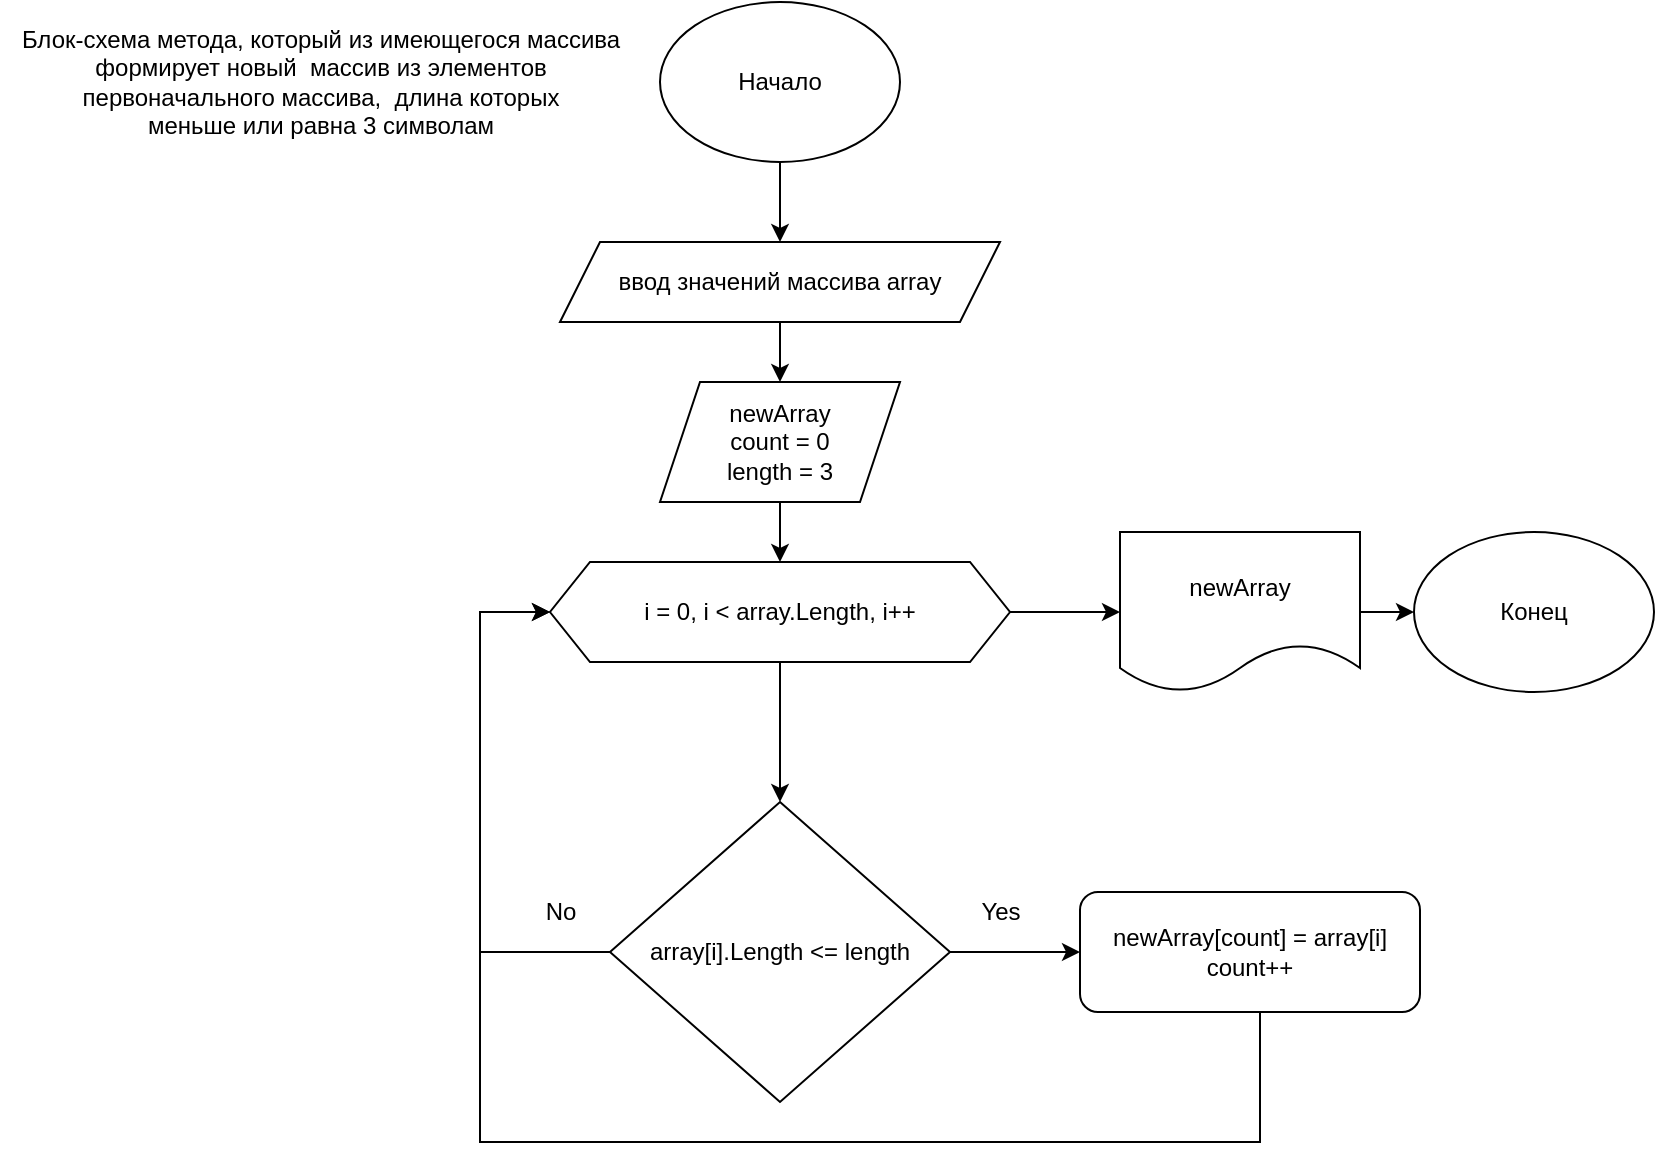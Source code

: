 <mxfile version="20.7.4" type="google"><diagram id="C9ydizeiuBwIPd3n0y-s" name="Page-1"><mxGraphModel grid="1" page="1" gridSize="10" guides="1" tooltips="1" connect="1" arrows="1" fold="1" pageScale="1" pageWidth="827" pageHeight="1169" math="0" shadow="0"><root><mxCell id="0"/><mxCell id="1" parent="0"/><mxCell id="RZkzurqC6Ogyn6Odx6CT-3" value="" style="edgeStyle=orthogonalEdgeStyle;rounded=0;orthogonalLoop=1;jettySize=auto;html=1;" edge="1" parent="1" source="RZkzurqC6Ogyn6Odx6CT-1" target="RZkzurqC6Ogyn6Odx6CT-2"><mxGeometry relative="1" as="geometry"/></mxCell><mxCell id="RZkzurqC6Ogyn6Odx6CT-1" value="Начало" style="ellipse;whiteSpace=wrap;html=1;" vertex="1" parent="1"><mxGeometry x="330" width="120" height="80" as="geometry"/></mxCell><mxCell id="RZkzurqC6Ogyn6Odx6CT-20" value="" style="edgeStyle=orthogonalEdgeStyle;rounded=0;orthogonalLoop=1;jettySize=auto;html=1;" edge="1" parent="1" source="RZkzurqC6Ogyn6Odx6CT-2" target="RZkzurqC6Ogyn6Odx6CT-19"><mxGeometry relative="1" as="geometry"/></mxCell><mxCell id="RZkzurqC6Ogyn6Odx6CT-2" value="ввод значений массива array" style="shape=parallelogram;perimeter=parallelogramPerimeter;whiteSpace=wrap;html=1;fixedSize=1;" vertex="1" parent="1"><mxGeometry x="280" y="120" width="220" height="40" as="geometry"/></mxCell><mxCell id="RZkzurqC6Ogyn6Odx6CT-7" value="" style="edgeStyle=orthogonalEdgeStyle;rounded=0;orthogonalLoop=1;jettySize=auto;html=1;" edge="1" parent="1" source="RZkzurqC6Ogyn6Odx6CT-4" target="RZkzurqC6Ogyn6Odx6CT-6"><mxGeometry relative="1" as="geometry"/></mxCell><mxCell id="RZkzurqC6Ogyn6Odx6CT-15" value="" style="edgeStyle=orthogonalEdgeStyle;rounded=0;orthogonalLoop=1;jettySize=auto;html=1;" edge="1" parent="1" source="RZkzurqC6Ogyn6Odx6CT-4" target="RZkzurqC6Ogyn6Odx6CT-14"><mxGeometry relative="1" as="geometry"/></mxCell><mxCell id="RZkzurqC6Ogyn6Odx6CT-4" value="i = 0, i &amp;lt; array.Length, i++" style="shape=hexagon;perimeter=hexagonPerimeter2;whiteSpace=wrap;html=1;fixedSize=1;" vertex="1" parent="1"><mxGeometry x="275" y="280" width="230" height="50" as="geometry"/></mxCell><mxCell id="RZkzurqC6Ogyn6Odx6CT-9" value="" style="edgeStyle=orthogonalEdgeStyle;rounded=0;orthogonalLoop=1;jettySize=auto;html=1;" edge="1" parent="1" source="RZkzurqC6Ogyn6Odx6CT-6" target="RZkzurqC6Ogyn6Odx6CT-8"><mxGeometry relative="1" as="geometry"/></mxCell><mxCell id="RZkzurqC6Ogyn6Odx6CT-11" style="edgeStyle=orthogonalEdgeStyle;rounded=0;orthogonalLoop=1;jettySize=auto;html=1;exitX=0;exitY=0.5;exitDx=0;exitDy=0;entryX=0;entryY=0.5;entryDx=0;entryDy=0;" edge="1" parent="1" source="RZkzurqC6Ogyn6Odx6CT-6" target="RZkzurqC6Ogyn6Odx6CT-4"><mxGeometry relative="1" as="geometry"><Array as="points"><mxPoint x="240" y="475"/><mxPoint x="240" y="305"/></Array></mxGeometry></mxCell><mxCell id="RZkzurqC6Ogyn6Odx6CT-6" value="array[i].Length &amp;lt;= length" style="rhombus;whiteSpace=wrap;html=1;" vertex="1" parent="1"><mxGeometry x="305" y="400" width="170" height="150" as="geometry"/></mxCell><mxCell id="RZkzurqC6Ogyn6Odx6CT-13" style="edgeStyle=orthogonalEdgeStyle;rounded=0;orthogonalLoop=1;jettySize=auto;html=1;exitX=0.5;exitY=1;exitDx=0;exitDy=0;entryX=0;entryY=0.5;entryDx=0;entryDy=0;" edge="1" parent="1" source="RZkzurqC6Ogyn6Odx6CT-8" target="RZkzurqC6Ogyn6Odx6CT-4"><mxGeometry relative="1" as="geometry"><Array as="points"><mxPoint x="625" y="455"/><mxPoint x="630" y="455"/><mxPoint x="630" y="570"/><mxPoint x="240" y="570"/><mxPoint x="240" y="305"/></Array></mxGeometry></mxCell><mxCell id="RZkzurqC6Ogyn6Odx6CT-8" value="newArray[count] = array[i]&lt;br&gt;count++" style="rounded=1;whiteSpace=wrap;html=1;" vertex="1" parent="1"><mxGeometry x="540" y="445" width="170" height="60" as="geometry"/></mxCell><mxCell id="RZkzurqC6Ogyn6Odx6CT-10" value="Yes" style="text;html=1;align=center;verticalAlign=middle;resizable=0;points=[];autosize=1;strokeColor=none;fillColor=none;" vertex="1" parent="1"><mxGeometry x="480" y="440" width="40" height="30" as="geometry"/></mxCell><mxCell id="RZkzurqC6Ogyn6Odx6CT-12" value="No" style="text;html=1;align=center;verticalAlign=middle;resizable=0;points=[];autosize=1;strokeColor=none;fillColor=none;" vertex="1" parent="1"><mxGeometry x="260" y="440" width="40" height="30" as="geometry"/></mxCell><mxCell id="RZkzurqC6Ogyn6Odx6CT-17" value="" style="edgeStyle=orthogonalEdgeStyle;rounded=0;orthogonalLoop=1;jettySize=auto;html=1;" edge="1" parent="1" source="RZkzurqC6Ogyn6Odx6CT-14" target="RZkzurqC6Ogyn6Odx6CT-16"><mxGeometry relative="1" as="geometry"/></mxCell><mxCell id="RZkzurqC6Ogyn6Odx6CT-14" value="newArray" style="shape=document;whiteSpace=wrap;html=1;boundedLbl=1;" vertex="1" parent="1"><mxGeometry x="560" y="265" width="120" height="80" as="geometry"/></mxCell><mxCell id="RZkzurqC6Ogyn6Odx6CT-16" value="Конец" style="ellipse;whiteSpace=wrap;html=1;" vertex="1" parent="1"><mxGeometry x="707" y="265" width="120" height="80" as="geometry"/></mxCell><mxCell id="RZkzurqC6Ogyn6Odx6CT-21" value="" style="edgeStyle=orthogonalEdgeStyle;rounded=0;orthogonalLoop=1;jettySize=auto;html=1;" edge="1" parent="1" source="RZkzurqC6Ogyn6Odx6CT-19" target="RZkzurqC6Ogyn6Odx6CT-4"><mxGeometry relative="1" as="geometry"/></mxCell><mxCell id="RZkzurqC6Ogyn6Odx6CT-19" value="newArray&lt;br&gt;count = 0&lt;br style=&quot;border-color: var(--border-color);&quot;&gt;length = 3&lt;br&gt;" style="shape=parallelogram;perimeter=parallelogramPerimeter;whiteSpace=wrap;html=1;fixedSize=1;" vertex="1" parent="1"><mxGeometry x="330" y="190" width="120" height="60" as="geometry"/></mxCell><mxCell id="RZkzurqC6Ogyn6Odx6CT-22" value="Блок-схема метода, который из имеющегося массива &lt;br&gt;формирует новый&amp;nbsp; массив из элементов &lt;br&gt;первоначального массива,&amp;nbsp; длина которых &lt;br&gt;меньше или равна 3 символам" style="text;html=1;align=center;verticalAlign=middle;resizable=0;points=[];autosize=1;strokeColor=none;fillColor=none;" vertex="1" parent="1"><mxGeometry y="5" width="320" height="70" as="geometry"/></mxCell></root></mxGraphModel></diagram></mxfile>